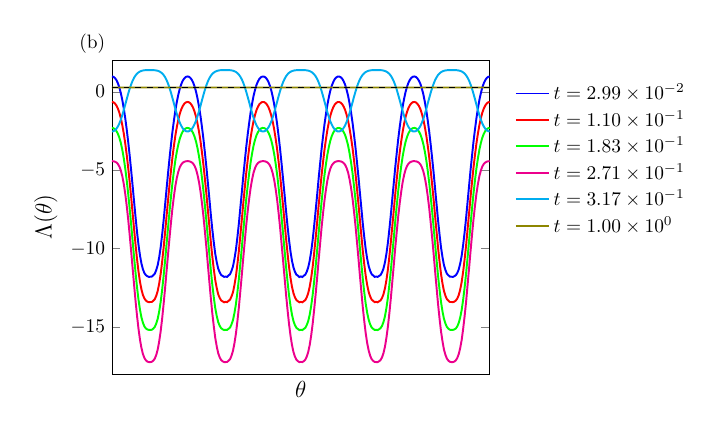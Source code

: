 \begin{tikzpicture}[scale=0.7]

  \begin{axis}[
    xmin = 0,
    xmax = 6.283,
    ymin = -18,
    ymax = 2,
    xtick = \empty,
    ylabel near ticks,
    xlabel = {\large $\theta$},
    ylabel = {\large $\Lambda(\theta)$},
    clip = false,
    legend entries = {$t=2.99 \times 10^{-2}$,
    $t = 1.10 \times 10^{-1}$,
    $t = 1.83 \times 10^{-1}$,
    $t = 2.71 \times 10^{-1}$,
    $t = 3.17 \times 10^{-1}$,
    $t = 1.00 \times 10^{0}$},
    legend cell align=left,
    legend style={draw=none},
    legend style={at={(1.05,0.95)},anchor=north west}
  ]


\addplot[blue,line width=1pt] coordinates{
(0.0e+00,9.733e-01)
(2.454e-02,9.505e-01)
(4.909e-02,8.741e-01)
(7.363e-02,7.434e-01)
(9.818e-02,5.452e-01)
(1.227e-01,2.739e-01)
(1.473e-01,-8.196e-02)
(1.718e-01,-5.259e-01)
(1.964e-01,-1.062e+00)
(2.209e-01,-1.688e+00)
(2.454e-01,-2.401e+00)
(2.7e-01,-3.196e+00)
(2.945e-01,-4.066e+00)
(3.191e-01,-5.005e+00)
(3.436e-01,-5.995e+00)
(3.682e-01,-7.01e+00)
(3.927e-01,-8.011e+00)
(4.172e-01,-8.946e+00)
(4.418e-01,-9.769e+00)
(4.663e-01,-1.044e+01)
(4.909e-01,-1.096e+01)
(5.154e-01,-1.132e+01)
(5.4e-01,-1.156e+01)
(5.645e-01,-1.169e+01)
(5.891e-01,-1.176e+01)
(6.136e-01,-1.18e+01)
(6.381e-01,-1.179e+01)
(6.627e-01,-1.178e+01)
(6.872e-01,-1.17e+01)
(7.118e-01,-1.16e+01)
(7.363e-01,-1.137e+01)
(7.609e-01,-1.105e+01)
(7.854e-01,-1.056e+01)
(8.099e-01,-9.92e+00)
(8.345e-01,-9.119e+00)
(8.59e-01,-8.207e+00)
(8.836e-01,-7.212e+00)
(9.081e-01,-6.198e+00)
(9.327e-01,-5.199e+00)
(9.572e-01,-4.25e+00)
(9.818e-01,-3.364e+00)
(1.006e+00,-2.554e+00)
(1.031e+00,-1.824e+00)
(1.055e+00,-1.18e+00)
(1.08e+00,-6.263e-01)
(1.105e+00,-1.628e-01)
(1.129e+00,2.089e-01)
(1.154e+00,4.98e-01)
(1.178e+00,7.087e-01)
(1.203e+00,8.532e-01)
(1.227e+00,9.392e-01)
(1.252e+00,9.726e-01)
(1.276e+00,9.594e-01)
(1.301e+00,8.93e-01)
(1.325e+00,7.754e-01)
(1.35e+00,5.896e-01)
(1.374e+00,3.355e-01)
(1.399e+00,-4.619e-03)
(1.423e+00,-4.291e-01)
(1.448e+00,-9.479e-01)
(1.473e+00,-1.555e+00)
(1.497e+00,-2.252e+00)
(1.522e+00,-3.031e+00)
(1.546e+00,-3.886e+00)
(1.571e+00,-4.813e+00)
(1.595e+00,-5.793e+00)
(1.62e+00,-6.808e+00)
(1.644e+00,-7.812e+00)
(1.669e+00,-8.769e+00)
(1.694e+00,-9.612e+00)
(1.718e+00,-1.033e+01)
(1.743e+00,-1.087e+01)
(1.767e+00,-1.127e+01)
(1.792e+00,-1.151e+01)
(1.816e+00,-1.168e+01)
(1.841e+00,-1.174e+01)
(1.865e+00,-1.18e+01)
(1.89e+00,-1.178e+01)
(1.914e+00,-1.18e+01)
(1.939e+00,-1.171e+01)
(1.964e+00,-1.163e+01)
(1.988e+00,-1.142e+01)
(2.013e+00,-1.113e+01)
(2.037e+00,-1.066e+01)
(2.062e+00,-1.006e+01)
(2.086e+00,-9.287e+00)
(2.111e+00,-8.399e+00)
(2.135e+00,-7.412e+00)
(2.16e+00,-6.402e+00)
(2.184e+00,-5.394e+00)
(2.209e+00,-4.435e+00)
(2.233e+00,-3.535e+00)
(2.258e+00,-2.709e+00)
(2.283e+00,-1.963e+00)
(2.307e+00,-1.301e+00)
(2.332e+00,-7.302e-01)
(2.356e+00,-2.475e-01)
(2.381e+00,1.407e-01)
(2.405e+00,4.475e-01)
(2.43e+00,6.713e-01)
(2.454e+00,8.301e-01)
(2.479e+00,9.257e-01)
(2.503e+00,9.702e-01)
(2.528e+00,9.659e-01)
(2.553e+00,9.102e-01)
(2.577e+00,8.042e-01)
(2.602e+00,6.316e-01)
(2.626e+00,3.934e-01)
(2.651e+00,6.954e-02)
(2.675e+00,-3.363e-01)
(2.7e+00,-8.374e-01)
(2.724e+00,-1.426e+00)
(2.749e+00,-2.106e+00)
(2.773e+00,-2.868e+00)
(2.798e+00,-3.709e+00)
(2.822e+00,-4.623e+00)
(2.847e+00,-5.593e+00)
(2.872e+00,-6.606e+00)
(2.896e+00,-7.613e+00)
(2.921e+00,-8.587e+00)
(2.945e+00,-9.451e+00)
(2.97e+00,-1.02e+01)
(2.994e+00,-1.077e+01)
(3.019e+00,-1.12e+01)
(3.043e+00,-1.147e+01)
(3.068e+00,-1.166e+01)
(3.092e+00,-1.172e+01)
(3.117e+00,-1.181e+01)
(3.142e+00,-1.177e+01)
(3.166e+00,-1.181e+01)
(3.191e+00,-1.172e+01)
(3.215e+00,-1.166e+01)
(3.24e+00,-1.147e+01)
(3.264e+00,-1.12e+01)
(3.289e+00,-1.077e+01)
(3.313e+00,-1.02e+01)
(3.338e+00,-9.451e+00)
(3.362e+00,-8.587e+00)
(3.387e+00,-7.613e+00)
(3.412e+00,-6.606e+00)
(3.436e+00,-5.593e+00)
(3.461e+00,-4.623e+00)
(3.485e+00,-3.709e+00)
(3.51e+00,-2.868e+00)
(3.534e+00,-2.106e+00)
(3.559e+00,-1.426e+00)
(3.583e+00,-8.374e-01)
(3.608e+00,-3.363e-01)
(3.632e+00,6.954e-02)
(3.657e+00,3.934e-01)
(3.682e+00,6.316e-01)
(3.706e+00,8.042e-01)
(3.731e+00,9.102e-01)
(3.755e+00,9.659e-01)
(3.78e+00,9.702e-01)
(3.804e+00,9.257e-01)
(3.829e+00,8.301e-01)
(3.853e+00,6.713e-01)
(3.878e+00,4.475e-01)
(3.902e+00,1.407e-01)
(3.927e+00,-2.475e-01)
(3.951e+00,-7.302e-01)
(3.976e+00,-1.301e+00)
(4.001e+00,-1.963e+00)
(4.025e+00,-2.709e+00)
(4.05e+00,-3.535e+00)
(4.074e+00,-4.435e+00)
(4.099e+00,-5.394e+00)
(4.123e+00,-6.402e+00)
(4.148e+00,-7.412e+00)
(4.172e+00,-8.399e+00)
(4.197e+00,-9.287e+00)
(4.221e+00,-1.006e+01)
(4.246e+00,-1.066e+01)
(4.271e+00,-1.113e+01)
(4.295e+00,-1.142e+01)
(4.32e+00,-1.163e+01)
(4.344e+00,-1.171e+01)
(4.369e+00,-1.18e+01)
(4.393e+00,-1.178e+01)
(4.418e+00,-1.18e+01)
(4.442e+00,-1.174e+01)
(4.467e+00,-1.168e+01)
(4.492e+00,-1.151e+01)
(4.516e+00,-1.127e+01)
(4.541e+00,-1.087e+01)
(4.565e+00,-1.033e+01)
(4.59e+00,-9.612e+00)
(4.614e+00,-8.769e+00)
(4.639e+00,-7.812e+00)
(4.663e+00,-6.808e+00)
(4.688e+00,-5.793e+00)
(4.712e+00,-4.813e+00)
(4.737e+00,-3.886e+00)
(4.761e+00,-3.031e+00)
(4.786e+00,-2.252e+00)
(4.811e+00,-1.555e+00)
(4.835e+00,-9.479e-01)
(4.86e+00,-4.291e-01)
(4.884e+00,-4.619e-03)
(4.909e+00,3.355e-01)
(4.933e+00,5.896e-01)
(4.958e+00,7.754e-01)
(4.982e+00,8.93e-01)
(5.007e+00,9.594e-01)
(5.032e+00,9.726e-01)
(5.056e+00,9.392e-01)
(5.08e+00,8.532e-01)
(5.105e+00,7.087e-01)
(5.13e+00,4.98e-01)
(5.154e+00,2.089e-01)
(5.179e+00,-1.628e-01)
(5.203e+00,-6.263e-01)
(5.228e+00,-1.18e+00)
(5.252e+00,-1.824e+00)
(5.277e+00,-2.554e+00)
(5.301e+00,-3.364e+00)
(5.326e+00,-4.25e+00)
(5.351e+00,-5.199e+00)
(5.375e+00,-6.198e+00)
(5.4e+00,-7.212e+00)
(5.424e+00,-8.207e+00)
(5.449e+00,-9.119e+00)
(5.473e+00,-9.92e+00)
(5.498e+00,-1.056e+01)
(5.522e+00,-1.105e+01)
(5.547e+00,-1.137e+01)
(5.571e+00,-1.16e+01)
(5.596e+00,-1.17e+01)
(5.62e+00,-1.178e+01)
(5.645e+00,-1.179e+01)
(5.67e+00,-1.18e+01)
(5.694e+00,-1.176e+01)
(5.719e+00,-1.169e+01)
(5.743e+00,-1.156e+01)
(5.768e+00,-1.132e+01)
(5.792e+00,-1.096e+01)
(5.817e+00,-1.044e+01)
(5.841e+00,-9.769e+00)
(5.866e+00,-8.946e+00)
(5.891e+00,-8.011e+00)
(5.915e+00,-7.01e+00)
(5.94e+00,-5.995e+00)
(5.964e+00,-5.005e+00)
(5.989e+00,-4.066e+00)
(6.013e+00,-3.196e+00)
(6.038e+00,-2.401e+00)
(6.062e+00,-1.688e+00)
(6.087e+00,-1.062e+00)
(6.111e+00,-5.259e-01)
(6.136e+00,-8.196e-02)
(6.16e+00,2.739e-01)
(6.185e+00,5.452e-01)
(6.21e+00,7.434e-01)
(6.234e+00,8.741e-01)
(6.259e+00,9.505e-01)
(6.283e+00,9.733e-01)
};

\addplot[red,line width=1pt] coordinates{
(0.0e+00,-6.508e-01)
(2.454e-02,-6.729e-01)
(4.909e-02,-7.466e-01)
(7.363e-02,-8.732e-01)
(9.818e-02,-1.066e+00)
(1.227e-01,-1.332e+00)
(1.473e-01,-1.682e+00)
(1.718e-01,-2.123e+00)
(1.964e-01,-2.661e+00)
(2.209e-01,-3.295e+00)
(2.454e-01,-4.025e+00)
(2.7e-01,-4.845e+00)
(2.945e-01,-5.747e+00)
(3.191e-01,-6.717e+00)
(3.436e-01,-7.733e+00)
(3.682e-01,-8.761e+00)
(3.927e-01,-9.757e+00)
(4.172e-01,-1.067e+01)
(4.418e-01,-1.147e+01)
(4.663e-01,-1.212e+01)
(4.909e-01,-1.261e+01)
(5.154e-01,-1.296e+01)
(5.4e-01,-1.318e+01)
(5.645e-01,-1.331e+01)
(5.891e-01,-1.338e+01)
(6.136e-01,-1.341e+01)
(6.381e-01,-1.34e+01)
(6.627e-01,-1.34e+01)
(6.872e-01,-1.332e+01)
(7.118e-01,-1.322e+01)
(7.363e-01,-1.301e+01)
(7.609e-01,-1.27e+01)
(7.854e-01,-1.223e+01)
(8.099e-01,-1.162e+01)
(8.345e-01,-1.084e+01)
(8.59e-01,-9.95e+00)
(8.836e-01,-8.963e+00)
(9.081e-01,-7.94e+00)
(9.327e-01,-6.917e+00)
(9.572e-01,-5.936e+00)
(9.818e-01,-5.019e+00)
(1.006e+00,-4.182e+00)
(1.031e+00,-3.434e+00)
(1.055e+00,-2.78e+00)
(1.08e+00,-2.224e+00)
(1.105e+00,-1.762e+00)
(1.129e+00,-1.395e+00)
(1.154e+00,-1.112e+00)
(1.178e+00,-9.069e-01)
(1.203e+00,-7.668e-01)
(1.227e+00,-6.838e-01)
(1.252e+00,-6.516e-01)
(1.276e+00,-6.644e-01)
(1.301e+00,-7.282e-01)
(1.325e+00,-8.424e-01)
(1.35e+00,-1.023e+00)
(1.374e+00,-1.271e+00)
(1.399e+00,-1.606e+00)
(1.423e+00,-2.027e+00)
(1.448e+00,-2.546e+00)
(1.473e+00,-3.16e+00)
(1.497e+00,-3.872e+00)
(1.522e+00,-4.674e+00)
(1.546e+00,-5.56e+00)
(1.571e+00,-6.519e+00)
(1.595e+00,-7.527e+00)
(1.62e+00,-8.557e+00)
(1.644e+00,-9.561e+00)
(1.669e+00,-1.05e+01)
(1.694e+00,-1.132e+01)
(1.718e+00,-1.201e+01)
(1.743e+00,-1.252e+01)
(1.767e+00,-1.291e+01)
(1.792e+00,-1.314e+01)
(1.816e+00,-1.33e+01)
(1.841e+00,-1.336e+01)
(1.865e+00,-1.342e+01)
(1.89e+00,-1.339e+01)
(1.914e+00,-1.341e+01)
(1.939e+00,-1.333e+01)
(1.964e+00,-1.325e+01)
(1.988e+00,-1.305e+01)
(2.013e+00,-1.278e+01)
(2.037e+00,-1.233e+01)
(2.062e+00,-1.175e+01)
(2.086e+00,-1.101e+01)
(2.111e+00,-1.014e+01)
(2.135e+00,-9.163e+00)
(2.16e+00,-8.146e+00)
(2.184e+00,-7.119e+00)
(2.209e+00,-6.128e+00)
(2.233e+00,-5.196e+00)
(2.258e+00,-4.342e+00)
(2.283e+00,-3.576e+00)
(2.307e+00,-2.903e+00)
(2.332e+00,-2.328e+00)
(2.356e+00,-1.847e+00)
(2.381e+00,-1.462e+00)
(2.405e+00,-1.162e+00)
(2.43e+00,-9.431e-01)
(2.454e+00,-7.894e-01)
(2.479e+00,-6.967e-01)
(2.503e+00,-6.539e-01)
(2.528e+00,-6.581e-01)
(2.553e+00,-7.116e-01)
(2.577e+00,-8.144e-01)
(2.602e+00,-9.817e-01)
(2.626e+00,-1.215e+00)
(2.651e+00,-1.532e+00)
(2.675e+00,-1.935e+00)
(2.7e+00,-2.435e+00)
(2.724e+00,-3.03e+00)
(2.749e+00,-3.722e+00)
(2.773e+00,-4.506e+00)
(2.798e+00,-5.377e+00)
(2.822e+00,-6.323e+00)
(2.847e+00,-7.322e+00)
(2.872e+00,-8.352e+00)
(2.896e+00,-9.363e+00)
(2.921e+00,-1.032e+01)
(2.945e+00,-1.117e+01)
(2.97e+00,-1.188e+01)
(2.994e+00,-1.243e+01)
(3.019e+00,-1.284e+01)
(3.043e+00,-1.31e+01)
(3.068e+00,-1.328e+01)
(3.092e+00,-1.335e+01)
(3.117e+00,-1.342e+01)
(3.142e+00,-1.339e+01)
(3.166e+00,-1.342e+01)
(3.191e+00,-1.335e+01)
(3.215e+00,-1.328e+01)
(3.24e+00,-1.31e+01)
(3.264e+00,-1.284e+01)
(3.289e+00,-1.243e+01)
(3.313e+00,-1.188e+01)
(3.338e+00,-1.117e+01)
(3.362e+00,-1.032e+01)
(3.387e+00,-9.363e+00)
(3.412e+00,-8.352e+00)
(3.436e+00,-7.322e+00)
(3.461e+00,-6.323e+00)
(3.485e+00,-5.377e+00)
(3.51e+00,-4.506e+00)
(3.534e+00,-3.722e+00)
(3.559e+00,-3.03e+00)
(3.583e+00,-2.435e+00)
(3.608e+00,-1.935e+00)
(3.632e+00,-1.532e+00)
(3.657e+00,-1.215e+00)
(3.682e+00,-9.817e-01)
(3.706e+00,-8.144e-01)
(3.731e+00,-7.116e-01)
(3.755e+00,-6.581e-01)
(3.78e+00,-6.539e-01)
(3.804e+00,-6.967e-01)
(3.829e+00,-7.894e-01)
(3.853e+00,-9.431e-01)
(3.878e+00,-1.162e+00)
(3.902e+00,-1.462e+00)
(3.927e+00,-1.847e+00)
(3.951e+00,-2.328e+00)
(3.976e+00,-2.903e+00)
(4.001e+00,-3.576e+00)
(4.025e+00,-4.342e+00)
(4.05e+00,-5.196e+00)
(4.074e+00,-6.128e+00)
(4.099e+00,-7.119e+00)
(4.123e+00,-8.146e+00)
(4.148e+00,-9.163e+00)
(4.172e+00,-1.014e+01)
(4.197e+00,-1.101e+01)
(4.221e+00,-1.175e+01)
(4.246e+00,-1.233e+01)
(4.271e+00,-1.278e+01)
(4.295e+00,-1.305e+01)
(4.32e+00,-1.325e+01)
(4.344e+00,-1.333e+01)
(4.369e+00,-1.341e+01)
(4.393e+00,-1.339e+01)
(4.418e+00,-1.342e+01)
(4.442e+00,-1.336e+01)
(4.467e+00,-1.33e+01)
(4.492e+00,-1.314e+01)
(4.516e+00,-1.291e+01)
(4.541e+00,-1.252e+01)
(4.565e+00,-1.201e+01)
(4.59e+00,-1.132e+01)
(4.614e+00,-1.05e+01)
(4.639e+00,-9.561e+00)
(4.663e+00,-8.557e+00)
(4.688e+00,-7.527e+00)
(4.712e+00,-6.519e+00)
(4.737e+00,-5.56e+00)
(4.761e+00,-4.674e+00)
(4.786e+00,-3.872e+00)
(4.811e+00,-3.16e+00)
(4.835e+00,-2.546e+00)
(4.86e+00,-2.027e+00)
(4.884e+00,-1.606e+00)
(4.909e+00,-1.271e+00)
(4.933e+00,-1.023e+00)
(4.958e+00,-8.424e-01)
(4.982e+00,-7.282e-01)
(5.007e+00,-6.644e-01)
(5.032e+00,-6.516e-01)
(5.056e+00,-6.838e-01)
(5.08e+00,-7.668e-01)
(5.105e+00,-9.069e-01)
(5.13e+00,-1.112e+00)
(5.154e+00,-1.395e+00)
(5.179e+00,-1.762e+00)
(5.203e+00,-2.224e+00)
(5.228e+00,-2.78e+00)
(5.252e+00,-3.434e+00)
(5.277e+00,-4.182e+00)
(5.301e+00,-5.019e+00)
(5.326e+00,-5.936e+00)
(5.351e+00,-6.917e+00)
(5.375e+00,-7.94e+00)
(5.4e+00,-8.963e+00)
(5.424e+00,-9.95e+00)
(5.449e+00,-1.084e+01)
(5.473e+00,-1.162e+01)
(5.498e+00,-1.223e+01)
(5.522e+00,-1.27e+01)
(5.547e+00,-1.301e+01)
(5.571e+00,-1.322e+01)
(5.596e+00,-1.332e+01)
(5.62e+00,-1.34e+01)
(5.645e+00,-1.34e+01)
(5.67e+00,-1.341e+01)
(5.694e+00,-1.338e+01)
(5.719e+00,-1.331e+01)
(5.743e+00,-1.318e+01)
(5.768e+00,-1.296e+01)
(5.792e+00,-1.261e+01)
(5.817e+00,-1.212e+01)
(5.841e+00,-1.147e+01)
(5.866e+00,-1.067e+01)
(5.891e+00,-9.757e+00)
(5.915e+00,-8.761e+00)
(5.94e+00,-7.733e+00)
(5.964e+00,-6.717e+00)
(5.989e+00,-5.747e+00)
(6.013e+00,-4.845e+00)
(6.038e+00,-4.025e+00)
(6.062e+00,-3.295e+00)
(6.087e+00,-2.661e+00)
(6.111e+00,-2.123e+00)
(6.136e+00,-1.682e+00)
(6.16e+00,-1.332e+00)
(6.185e+00,-1.066e+00)
(6.21e+00,-8.732e-01)
(6.234e+00,-7.466e-01)
(6.259e+00,-6.729e-01)
(6.283e+00,-6.508e-01)
};

\addplot[green,line width=1pt] coordinates{
(0.0e+00,-2.306e+00)
(2.454e-02,-2.325e+00)
(4.909e-02,-2.39e+00)
(7.363e-02,-2.502e+00)
(9.818e-02,-2.677e+00)
(1.227e-01,-2.925e+00)
(1.473e-01,-3.261e+00)
(1.718e-01,-3.696e+00)
(1.964e-01,-4.238e+00)
(2.209e-01,-4.889e+00)
(2.454e-01,-5.647e+00)
(2.7e-01,-6.504e+00)
(2.945e-01,-7.448e+00)
(3.191e-01,-8.458e+00)
(3.436e-01,-9.505e+00)
(3.682e-01,-1.055e+01)
(3.927e-01,-1.155e+01)
(4.172e-01,-1.247e+01)
(4.418e-01,-1.326e+01)
(4.663e-01,-1.39e+01)
(4.909e-01,-1.439e+01)
(5.154e-01,-1.473e+01)
(5.4e-01,-1.496e+01)
(5.645e-01,-1.509e+01)
(5.891e-01,-1.515e+01)
(6.136e-01,-1.518e+01)
(6.381e-01,-1.518e+01)
(6.627e-01,-1.517e+01)
(6.872e-01,-1.51e+01)
(7.118e-01,-1.499e+01)
(7.363e-01,-1.478e+01)
(7.609e-01,-1.447e+01)
(7.854e-01,-1.401e+01)
(8.099e-01,-1.34e+01)
(8.345e-01,-1.263e+01)
(8.59e-01,-1.175e+01)
(8.836e-01,-1.076e+01)
(9.081e-01,-9.716e+00)
(9.327e-01,-8.665e+00)
(9.572e-01,-7.646e+00)
(9.818e-01,-6.686e+00)
(1.006e+00,-5.811e+00)
(1.031e+00,-5.032e+00)
(1.055e+00,-4.359e+00)
(1.08e+00,-3.796e+00)
(1.105e+00,-3.339e+00)
(1.129e+00,-2.985e+00)
(1.154e+00,-2.72e+00)
(1.178e+00,-2.532e+00)
(1.203e+00,-2.408e+00)
(1.227e+00,-2.335e+00)
(1.252e+00,-2.307e+00)
(1.276e+00,-2.318e+00)
(1.301e+00,-2.373e+00)
(1.325e+00,-2.475e+00)
(1.35e+00,-2.637e+00)
(1.374e+00,-2.868e+00)
(1.399e+00,-3.187e+00)
(1.423e+00,-3.6e+00)
(1.448e+00,-4.121e+00)
(1.473e+00,-4.75e+00)
(1.497e+00,-5.487e+00)
(1.522e+00,-6.325e+00)
(1.546e+00,-7.253e+00)
(1.571e+00,-8.252e+00)
(1.595e+00,-9.294e+00)
(1.62e+00,-1.034e+01)
(1.644e+00,-1.136e+01)
(1.669e+00,-1.23e+01)
(1.694e+00,-1.311e+01)
(1.718e+00,-1.379e+01)
(1.743e+00,-1.43e+01)
(1.767e+00,-1.468e+01)
(1.792e+00,-1.492e+01)
(1.816e+00,-1.507e+01)
(1.841e+00,-1.514e+01)
(1.865e+00,-1.519e+01)
(1.89e+00,-1.517e+01)
(1.914e+00,-1.518e+01)
(1.939e+00,-1.511e+01)
(1.964e+00,-1.503e+01)
(1.988e+00,-1.483e+01)
(2.013e+00,-1.455e+01)
(2.037e+00,-1.411e+01)
(2.062e+00,-1.353e+01)
(2.086e+00,-1.28e+01)
(2.111e+00,-1.193e+01)
(2.135e+00,-1.096e+01)
(2.16e+00,-9.927e+00)
(2.184e+00,-8.874e+00)
(2.209e+00,-7.846e+00)
(2.233e+00,-6.872e+00)
(2.258e+00,-5.978e+00)
(2.283e+00,-5.18e+00)
(2.307e+00,-4.485e+00)
(2.332e+00,-3.9e+00)
(2.356e+00,-3.422e+00)
(2.381e+00,-3.049e+00)
(2.405e+00,-2.765e+00)
(2.43e+00,-2.565e+00)
(2.454e+00,-2.428e+00)
(2.479e+00,-2.346e+00)
(2.503e+00,-2.309e+00)
(2.528e+00,-2.312e+00)
(2.553e+00,-2.359e+00)
(2.577e+00,-2.45e+00)
(2.602e+00,-2.6e+00)
(2.626e+00,-2.815e+00)
(2.651e+00,-3.116e+00)
(2.675e+00,-3.509e+00)
(2.7e+00,-4.009e+00)
(2.724e+00,-4.615e+00)
(2.749e+00,-5.332e+00)
(2.773e+00,-6.15e+00)
(2.798e+00,-7.061e+00)
(2.822e+00,-8.048e+00)
(2.847e+00,-9.083e+00)
(2.872e+00,-1.014e+01)
(2.896e+00,-1.116e+01)
(2.921e+00,-1.212e+01)
(2.945e+00,-1.296e+01)
(2.97e+00,-1.366e+01)
(2.994e+00,-1.421e+01)
(3.019e+00,-1.462e+01)
(3.043e+00,-1.487e+01)
(3.068e+00,-1.505e+01)
(3.092e+00,-1.512e+01)
(3.117e+00,-1.519e+01)
(3.142e+00,-1.517e+01)
(3.166e+00,-1.519e+01)
(3.191e+00,-1.512e+01)
(3.215e+00,-1.505e+01)
(3.24e+00,-1.487e+01)
(3.264e+00,-1.462e+01)
(3.289e+00,-1.421e+01)
(3.313e+00,-1.366e+01)
(3.338e+00,-1.296e+01)
(3.362e+00,-1.212e+01)
(3.387e+00,-1.116e+01)
(3.412e+00,-1.014e+01)
(3.436e+00,-9.083e+00)
(3.461e+00,-8.048e+00)
(3.485e+00,-7.061e+00)
(3.51e+00,-6.15e+00)
(3.534e+00,-5.332e+00)
(3.559e+00,-4.615e+00)
(3.583e+00,-4.009e+00)
(3.608e+00,-3.509e+00)
(3.632e+00,-3.116e+00)
(3.657e+00,-2.815e+00)
(3.682e+00,-2.6e+00)
(3.706e+00,-2.45e+00)
(3.731e+00,-2.359e+00)
(3.755e+00,-2.312e+00)
(3.78e+00,-2.309e+00)
(3.804e+00,-2.346e+00)
(3.829e+00,-2.428e+00)
(3.853e+00,-2.565e+00)
(3.878e+00,-2.765e+00)
(3.902e+00,-3.049e+00)
(3.927e+00,-3.422e+00)
(3.951e+00,-3.9e+00)
(3.976e+00,-4.485e+00)
(4.001e+00,-5.18e+00)
(4.025e+00,-5.978e+00)
(4.05e+00,-6.872e+00)
(4.074e+00,-7.846e+00)
(4.099e+00,-8.874e+00)
(4.123e+00,-9.927e+00)
(4.148e+00,-1.096e+01)
(4.172e+00,-1.193e+01)
(4.197e+00,-1.28e+01)
(4.221e+00,-1.353e+01)
(4.246e+00,-1.411e+01)
(4.271e+00,-1.455e+01)
(4.295e+00,-1.483e+01)
(4.32e+00,-1.503e+01)
(4.344e+00,-1.511e+01)
(4.369e+00,-1.518e+01)
(4.393e+00,-1.517e+01)
(4.418e+00,-1.519e+01)
(4.442e+00,-1.514e+01)
(4.467e+00,-1.507e+01)
(4.492e+00,-1.492e+01)
(4.516e+00,-1.468e+01)
(4.541e+00,-1.43e+01)
(4.565e+00,-1.379e+01)
(4.59e+00,-1.311e+01)
(4.614e+00,-1.23e+01)
(4.639e+00,-1.136e+01)
(4.663e+00,-1.034e+01)
(4.688e+00,-9.294e+00)
(4.712e+00,-8.252e+00)
(4.737e+00,-7.253e+00)
(4.761e+00,-6.325e+00)
(4.786e+00,-5.487e+00)
(4.811e+00,-4.75e+00)
(4.835e+00,-4.121e+00)
(4.86e+00,-3.6e+00)
(4.884e+00,-3.187e+00)
(4.909e+00,-2.868e+00)
(4.933e+00,-2.637e+00)
(4.958e+00,-2.475e+00)
(4.982e+00,-2.373e+00)
(5.007e+00,-2.318e+00)
(5.032e+00,-2.307e+00)
(5.056e+00,-2.335e+00)
(5.08e+00,-2.408e+00)
(5.105e+00,-2.532e+00)
(5.13e+00,-2.72e+00)
(5.154e+00,-2.985e+00)
(5.179e+00,-3.339e+00)
(5.203e+00,-3.796e+00)
(5.228e+00,-4.359e+00)
(5.252e+00,-5.032e+00)
(5.277e+00,-5.811e+00)
(5.301e+00,-6.686e+00)
(5.326e+00,-7.646e+00)
(5.351e+00,-8.665e+00)
(5.375e+00,-9.716e+00)
(5.4e+00,-1.076e+01)
(5.424e+00,-1.175e+01)
(5.449e+00,-1.263e+01)
(5.473e+00,-1.34e+01)
(5.498e+00,-1.401e+01)
(5.522e+00,-1.447e+01)
(5.547e+00,-1.478e+01)
(5.571e+00,-1.499e+01)
(5.596e+00,-1.51e+01)
(5.62e+00,-1.517e+01)
(5.645e+00,-1.518e+01)
(5.67e+00,-1.518e+01)
(5.694e+00,-1.515e+01)
(5.719e+00,-1.509e+01)
(5.743e+00,-1.496e+01)
(5.768e+00,-1.473e+01)
(5.792e+00,-1.439e+01)
(5.817e+00,-1.39e+01)
(5.841e+00,-1.326e+01)
(5.866e+00,-1.247e+01)
(5.891e+00,-1.155e+01)
(5.915e+00,-1.055e+01)
(5.94e+00,-9.505e+00)
(5.964e+00,-8.458e+00)
(5.989e+00,-7.448e+00)
(6.013e+00,-6.504e+00)
(6.038e+00,-5.647e+00)
(6.062e+00,-4.889e+00)
(6.087e+00,-4.238e+00)
(6.111e+00,-3.696e+00)
(6.136e+00,-3.261e+00)
(6.16e+00,-2.925e+00)
(6.185e+00,-2.677e+00)
(6.21e+00,-2.502e+00)
(6.234e+00,-2.39e+00)
(6.259e+00,-2.325e+00)
(6.283e+00,-2.306e+00)
};

\addplot[magenta,line width=1pt] coordinates{
(0.0e+00,-4.425e+00)
(2.454e-02,-4.432e+00)
(4.909e-02,-4.458e+00)
(7.363e-02,-4.509e+00)
(9.818e-02,-4.604e+00)
(1.227e-01,-4.763e+00)
(1.473e-01,-5.014e+00)
(1.718e-01,-5.378e+00)
(1.964e-01,-5.873e+00)
(2.209e-01,-6.504e+00)
(2.454e-01,-7.264e+00)
(2.7e-01,-8.14e+00)
(2.945e-01,-9.113e+00)
(3.191e-01,-1.016e+01)
(3.436e-01,-1.124e+01)
(3.682e-01,-1.231e+01)
(3.927e-01,-1.335e+01)
(4.172e-01,-1.429e+01)
(4.418e-01,-1.512e+01)
(4.663e-01,-1.581e+01)
(4.909e-01,-1.634e+01)
(5.154e-01,-1.672e+01)
(5.4e-01,-1.697e+01)
(5.645e-01,-1.712e+01)
(5.891e-01,-1.72e+01)
(6.136e-01,-1.723e+01)
(6.381e-01,-1.723e+01)
(6.627e-01,-1.721e+01)
(6.872e-01,-1.714e+01)
(7.118e-01,-1.701e+01)
(7.363e-01,-1.678e+01)
(7.609e-01,-1.643e+01)
(7.854e-01,-1.592e+01)
(8.099e-01,-1.527e+01)
(8.345e-01,-1.447e+01)
(8.59e-01,-1.354e+01)
(8.836e-01,-1.252e+01)
(9.081e-01,-1.145e+01)
(9.327e-01,-1.037e+01)
(9.572e-01,-9.317e+00)
(9.818e-01,-8.328e+00)
(1.006e+00,-7.43e+00)
(1.031e+00,-6.646e+00)
(1.055e+00,-5.988e+00)
(1.08e+00,-5.466e+00)
(1.105e+00,-5.076e+00)
(1.129e+00,-4.806e+00)
(1.154e+00,-4.63e+00)
(1.178e+00,-4.524e+00)
(1.203e+00,-4.465e+00)
(1.227e+00,-4.436e+00)
(1.252e+00,-4.426e+00)
(1.276e+00,-4.429e+00)
(1.301e+00,-4.451e+00)
(1.325e+00,-4.496e+00)
(1.35e+00,-4.581e+00)
(1.374e+00,-4.725e+00)
(1.399e+00,-4.955e+00)
(1.423e+00,-5.295e+00)
(1.448e+00,-5.763e+00)
(1.473e+00,-6.367e+00)
(1.497e+00,-7.102e+00)
(1.522e+00,-7.956e+00)
(1.546e+00,-8.912e+00)
(1.571e+00,-9.944e+00)
(1.595e+00,-1.102e+01)
(1.62e+00,-1.21e+01)
(1.644e+00,-1.314e+01)
(1.669e+00,-1.411e+01)
(1.694e+00,-1.496e+01)
(1.718e+00,-1.568e+01)
(1.743e+00,-1.624e+01)
(1.767e+00,-1.666e+01)
(1.792e+00,-1.693e+01)
(1.816e+00,-1.71e+01)
(1.841e+00,-1.718e+01)
(1.865e+00,-1.723e+01)
(1.89e+00,-1.723e+01)
(1.914e+00,-1.722e+01)
(1.939e+00,-1.715e+01)
(1.964e+00,-1.705e+01)
(1.988e+00,-1.683e+01)
(2.013e+00,-1.651e+01)
(2.037e+00,-1.604e+01)
(2.062e+00,-1.541e+01)
(2.086e+00,-1.464e+01)
(2.111e+00,-1.374e+01)
(2.135e+00,-1.273e+01)
(2.16e+00,-1.167e+01)
(2.184e+00,-1.059e+01)
(2.209e+00,-9.524e+00)
(2.233e+00,-8.519e+00)
(2.258e+00,-7.601e+00)
(2.283e+00,-6.793e+00)
(2.307e+00,-6.109e+00)
(2.332e+00,-5.56e+00)
(2.356e+00,-5.144e+00)
(2.381e+00,-4.852e+00)
(2.405e+00,-4.658e+00)
(2.43e+00,-4.542e+00)
(2.454e+00,-4.474e+00)
(2.479e+00,-4.44e+00)
(2.503e+00,-4.426e+00)
(2.528e+00,-4.427e+00)
(2.553e+00,-4.445e+00)
(2.577e+00,-4.484e+00)
(2.602e+00,-4.56e+00)
(2.626e+00,-4.69e+00)
(2.651e+00,-4.902e+00)
(2.675e+00,-5.217e+00)
(2.7e+00,-5.659e+00)
(2.724e+00,-6.235e+00)
(2.749e+00,-6.945e+00)
(2.773e+00,-7.777e+00)
(2.798e+00,-8.714e+00)
(2.822e+00,-9.733e+00)
(2.847e+00,-1.08e+01)
(2.872e+00,-1.189e+01)
(2.896e+00,-1.294e+01)
(2.921e+00,-1.393e+01)
(2.945e+00,-1.48e+01)
(2.97e+00,-1.555e+01)
(2.994e+00,-1.614e+01)
(3.019e+00,-1.659e+01)
(3.043e+00,-1.688e+01)
(3.068e+00,-1.708e+01)
(3.092e+00,-1.717e+01)
(3.117e+00,-1.723e+01)
(3.142e+00,-1.722e+01)
(3.166e+00,-1.723e+01)
(3.191e+00,-1.717e+01)
(3.215e+00,-1.708e+01)
(3.24e+00,-1.688e+01)
(3.264e+00,-1.659e+01)
(3.289e+00,-1.614e+01)
(3.313e+00,-1.555e+01)
(3.338e+00,-1.48e+01)
(3.362e+00,-1.393e+01)
(3.387e+00,-1.294e+01)
(3.412e+00,-1.189e+01)
(3.436e+00,-1.08e+01)
(3.461e+00,-9.733e+00)
(3.485e+00,-8.714e+00)
(3.51e+00,-7.777e+00)
(3.534e+00,-6.945e+00)
(3.559e+00,-6.235e+00)
(3.583e+00,-5.659e+00)
(3.608e+00,-5.217e+00)
(3.632e+00,-4.902e+00)
(3.657e+00,-4.69e+00)
(3.682e+00,-4.56e+00)
(3.706e+00,-4.484e+00)
(3.731e+00,-4.445e+00)
(3.755e+00,-4.427e+00)
(3.78e+00,-4.426e+00)
(3.804e+00,-4.44e+00)
(3.829e+00,-4.474e+00)
(3.853e+00,-4.542e+00)
(3.878e+00,-4.658e+00)
(3.902e+00,-4.852e+00)
(3.927e+00,-5.144e+00)
(3.951e+00,-5.56e+00)
(3.976e+00,-6.109e+00)
(4.001e+00,-6.793e+00)
(4.025e+00,-7.601e+00)
(4.05e+00,-8.519e+00)
(4.074e+00,-9.524e+00)
(4.099e+00,-1.059e+01)
(4.123e+00,-1.167e+01)
(4.148e+00,-1.273e+01)
(4.172e+00,-1.374e+01)
(4.197e+00,-1.464e+01)
(4.221e+00,-1.541e+01)
(4.246e+00,-1.604e+01)
(4.271e+00,-1.651e+01)
(4.295e+00,-1.683e+01)
(4.32e+00,-1.705e+01)
(4.344e+00,-1.715e+01)
(4.369e+00,-1.722e+01)
(4.393e+00,-1.723e+01)
(4.418e+00,-1.723e+01)
(4.442e+00,-1.718e+01)
(4.467e+00,-1.71e+01)
(4.492e+00,-1.693e+01)
(4.516e+00,-1.666e+01)
(4.541e+00,-1.624e+01)
(4.565e+00,-1.568e+01)
(4.59e+00,-1.496e+01)
(4.614e+00,-1.411e+01)
(4.639e+00,-1.314e+01)
(4.663e+00,-1.21e+01)
(4.688e+00,-1.102e+01)
(4.712e+00,-9.944e+00)
(4.737e+00,-8.912e+00)
(4.761e+00,-7.956e+00)
(4.786e+00,-7.102e+00)
(4.811e+00,-6.367e+00)
(4.835e+00,-5.763e+00)
(4.86e+00,-5.295e+00)
(4.884e+00,-4.955e+00)
(4.909e+00,-4.725e+00)
(4.933e+00,-4.581e+00)
(4.958e+00,-4.496e+00)
(4.982e+00,-4.451e+00)
(5.007e+00,-4.429e+00)
(5.032e+00,-4.426e+00)
(5.056e+00,-4.436e+00)
(5.08e+00,-4.465e+00)
(5.105e+00,-4.524e+00)
(5.13e+00,-4.63e+00)
(5.154e+00,-4.806e+00)
(5.179e+00,-5.076e+00)
(5.203e+00,-5.466e+00)
(5.228e+00,-5.988e+00)
(5.252e+00,-6.646e+00)
(5.277e+00,-7.43e+00)
(5.301e+00,-8.328e+00)
(5.326e+00,-9.317e+00)
(5.351e+00,-1.037e+01)
(5.375e+00,-1.145e+01)
(5.4e+00,-1.252e+01)
(5.424e+00,-1.354e+01)
(5.449e+00,-1.447e+01)
(5.473e+00,-1.527e+01)
(5.498e+00,-1.592e+01)
(5.522e+00,-1.643e+01)
(5.547e+00,-1.678e+01)
(5.571e+00,-1.701e+01)
(5.596e+00,-1.714e+01)
(5.62e+00,-1.721e+01)
(5.645e+00,-1.723e+01)
(5.67e+00,-1.723e+01)
(5.694e+00,-1.72e+01)
(5.719e+00,-1.712e+01)
(5.743e+00,-1.697e+01)
(5.768e+00,-1.672e+01)
(5.792e+00,-1.634e+01)
(5.817e+00,-1.581e+01)
(5.841e+00,-1.512e+01)
(5.866e+00,-1.429e+01)
(5.891e+00,-1.335e+01)
(5.915e+00,-1.231e+01)
(5.94e+00,-1.124e+01)
(5.964e+00,-1.016e+01)
(5.989e+00,-9.113e+00)
(6.013e+00,-8.14e+00)
(6.038e+00,-7.264e+00)
(6.062e+00,-6.504e+00)
(6.087e+00,-5.873e+00)
(6.111e+00,-5.378e+00)
(6.136e+00,-5.014e+00)
(6.16e+00,-4.763e+00)
(6.185e+00,-4.604e+00)
(6.21e+00,-4.509e+00)
(6.234e+00,-4.458e+00)
(6.259e+00,-4.432e+00)
(6.283e+00,-4.425e+00)
};

\addplot[cyan,line width=1pt] coordinates{
(0.0e+00,-2.535e+00)
(2.454e-02,-2.517e+00)
(4.909e-02,-2.461e+00)
(7.363e-02,-2.362e+00)
(9.818e-02,-2.218e+00)
(1.227e-01,-2.025e+00)
(1.473e-01,-1.783e+00)
(1.718e-01,-1.495e+00)
(1.964e-01,-1.171e+00)
(2.209e-01,-8.243e-01)
(2.454e-01,-4.714e-01)
(2.7e-01,-1.291e-01)
(2.945e-01,1.871e-01)
(3.191e-01,4.663e-01)
(3.436e-01,7.019e-01)
(3.682e-01,8.927e-01)
(3.927e-01,1.041e+00)
(4.172e-01,1.153e+00)
(4.418e-01,1.233e+00)
(4.663e-01,1.29e+00)
(4.909e-01,1.328e+00)
(5.154e-01,1.352e+00)
(5.4e-01,1.367e+00)
(5.645e-01,1.376e+00)
(5.891e-01,1.379e+00)
(6.136e-01,1.382e+00)
(6.381e-01,1.381e+00)
(6.627e-01,1.38e+00)
(6.872e-01,1.376e+00)
(7.118e-01,1.369e+00)
(7.363e-01,1.356e+00)
(7.609e-01,1.334e+00)
(7.854e-01,1.299e+00)
(8.099e-01,1.246e+00)
(8.345e-01,1.171e+00)
(8.59e-01,1.066e+00)
(8.836e-01,9.256e-01)
(9.081e-01,7.436e-01)
(9.327e-01,5.17e-01)
(9.572e-01,2.463e-01)
(9.818e-01,-6.336e-02)
(1.006e+00,-4.015e-01)
(1.031e+00,-7.537e-01)
(1.055e+00,-1.103e+00)
(1.08e+00,-1.433e+00)
(1.105e+00,-1.729e+00)
(1.129e+00,-1.981e+00)
(1.154e+00,-2.184e+00)
(1.178e+00,-2.337e+00)
(1.203e+00,-2.444e+00)
(1.227e+00,-2.509e+00)
(1.252e+00,-2.535e+00)
(1.276e+00,-2.523e+00)
(1.301e+00,-2.475e+00)
(1.325e+00,-2.385e+00)
(1.35e+00,-2.251e+00)
(1.374e+00,-2.068e+00)
(1.399e+00,-1.835e+00)
(1.423e+00,-1.556e+00)
(1.448e+00,-1.238e+00)
(1.473e+00,-8.946e-01)
(1.497e+00,-5.417e-01)
(1.522e+00,-1.959e-01)
(1.546e+00,1.265e-01)
(1.571e+00,4.139e-01)
(1.595e+00,6.583e-01)
(1.62e+00,8.581e-01)
(1.644e+00,1.015e+00)
(1.669e+00,1.133e+00)
(1.694e+00,1.219e+00)
(1.718e+00,1.28e+00)
(1.743e+00,1.321e+00)
(1.767e+00,1.348e+00)
(1.792e+00,1.365e+00)
(1.816e+00,1.375e+00)
(1.841e+00,1.379e+00)
(1.865e+00,1.382e+00)
(1.89e+00,1.381e+00)
(1.914e+00,1.381e+00)
(1.939e+00,1.377e+00)
(1.964e+00,1.371e+00)
(1.988e+00,1.359e+00)
(2.013e+00,1.339e+00)
(2.037e+00,1.307e+00)
(2.062e+00,1.259e+00)
(2.086e+00,1.188e+00)
(2.111e+00,1.09e+00)
(2.135e+00,9.569e-01)
(2.16e+00,7.836e-01)
(2.184e+00,5.659e-01)
(2.209e+00,3.038e-01)
(2.233e+00,1.199e-03)
(2.258e+00,-3.322e-01)
(2.283e+00,-6.829e-01)
(2.307e+00,-1.034e+00)
(2.332e+00,-1.369e+00)
(2.356e+00,-1.673e+00)
(2.381e+00,-1.934e+00)
(2.405e+00,-2.147e+00)
(2.43e+00,-2.31e+00)
(2.454e+00,-2.426e+00)
(2.479e+00,-2.499e+00)
(2.503e+00,-2.532e+00)
(2.528e+00,-2.529e+00)
(2.553e+00,-2.488e+00)
(2.577e+00,-2.407e+00)
(2.602e+00,-2.282e+00)
(2.626e+00,-2.108e+00)
(2.651e+00,-1.886e+00)
(2.675e+00,-1.615e+00)
(2.7e+00,-1.304e+00)
(2.724e+00,-9.646e-01)
(2.749e+00,-6.122e-01)
(2.773e+00,-2.636e-01)
(2.798e+00,6.453e-02)
(2.822e+00,3.597e-01)
(2.847e+00,6.13e-01)
(2.872e+00,8.218e-01)
(2.896e+00,9.865e-01)
(2.921e+00,1.112e+00)
(2.945e+00,1.204e+00)
(2.97e+00,1.27e+00)
(2.994e+00,1.314e+00)
(3.019e+00,1.344e+00)
(3.043e+00,1.362e+00)
(3.068e+00,1.373e+00)
(3.092e+00,1.378e+00)
(3.117e+00,1.382e+00)
(3.142e+00,1.381e+00)
(3.166e+00,1.382e+00)
(3.191e+00,1.378e+00)
(3.215e+00,1.373e+00)
(3.24e+00,1.362e+00)
(3.264e+00,1.344e+00)
(3.289e+00,1.314e+00)
(3.313e+00,1.27e+00)
(3.338e+00,1.204e+00)
(3.362e+00,1.112e+00)
(3.387e+00,9.865e-01)
(3.412e+00,8.218e-01)
(3.436e+00,6.13e-01)
(3.461e+00,3.597e-01)
(3.485e+00,6.453e-02)
(3.51e+00,-2.636e-01)
(3.534e+00,-6.122e-01)
(3.559e+00,-9.646e-01)
(3.583e+00,-1.304e+00)
(3.608e+00,-1.615e+00)
(3.632e+00,-1.886e+00)
(3.657e+00,-2.108e+00)
(3.682e+00,-2.282e+00)
(3.706e+00,-2.407e+00)
(3.731e+00,-2.488e+00)
(3.755e+00,-2.529e+00)
(3.78e+00,-2.532e+00)
(3.804e+00,-2.499e+00)
(3.829e+00,-2.426e+00)
(3.853e+00,-2.31e+00)
(3.878e+00,-2.147e+00)
(3.902e+00,-1.934e+00)
(3.927e+00,-1.673e+00)
(3.951e+00,-1.369e+00)
(3.976e+00,-1.034e+00)
(4.001e+00,-6.829e-01)
(4.025e+00,-3.322e-01)
(4.05e+00,1.199e-03)
(4.074e+00,3.038e-01)
(4.099e+00,5.659e-01)
(4.123e+00,7.836e-01)
(4.148e+00,9.569e-01)
(4.172e+00,1.09e+00)
(4.197e+00,1.188e+00)
(4.221e+00,1.259e+00)
(4.246e+00,1.307e+00)
(4.271e+00,1.339e+00)
(4.295e+00,1.359e+00)
(4.32e+00,1.371e+00)
(4.344e+00,1.377e+00)
(4.369e+00,1.381e+00)
(4.393e+00,1.381e+00)
(4.418e+00,1.382e+00)
(4.442e+00,1.379e+00)
(4.467e+00,1.375e+00)
(4.492e+00,1.365e+00)
(4.516e+00,1.348e+00)
(4.541e+00,1.321e+00)
(4.565e+00,1.28e+00)
(4.59e+00,1.219e+00)
(4.614e+00,1.133e+00)
(4.639e+00,1.015e+00)
(4.663e+00,8.581e-01)
(4.688e+00,6.583e-01)
(4.712e+00,4.139e-01)
(4.737e+00,1.265e-01)
(4.761e+00,-1.959e-01)
(4.786e+00,-5.417e-01)
(4.811e+00,-8.946e-01)
(4.835e+00,-1.238e+00)
(4.86e+00,-1.556e+00)
(4.884e+00,-1.835e+00)
(4.909e+00,-2.068e+00)
(4.933e+00,-2.251e+00)
(4.958e+00,-2.385e+00)
(4.982e+00,-2.475e+00)
(5.007e+00,-2.523e+00)
(5.032e+00,-2.535e+00)
(5.056e+00,-2.509e+00)
(5.08e+00,-2.444e+00)
(5.105e+00,-2.337e+00)
(5.13e+00,-2.184e+00)
(5.154e+00,-1.981e+00)
(5.179e+00,-1.729e+00)
(5.203e+00,-1.433e+00)
(5.228e+00,-1.103e+00)
(5.252e+00,-7.537e-01)
(5.277e+00,-4.015e-01)
(5.301e+00,-6.336e-02)
(5.326e+00,2.463e-01)
(5.351e+00,5.17e-01)
(5.375e+00,7.436e-01)
(5.4e+00,9.256e-01)
(5.424e+00,1.066e+00)
(5.449e+00,1.171e+00)
(5.473e+00,1.246e+00)
(5.498e+00,1.299e+00)
(5.522e+00,1.334e+00)
(5.547e+00,1.356e+00)
(5.571e+00,1.369e+00)
(5.596e+00,1.376e+00)
(5.62e+00,1.38e+00)
(5.645e+00,1.381e+00)
(5.67e+00,1.382e+00)
(5.694e+00,1.379e+00)
(5.719e+00,1.376e+00)
(5.743e+00,1.367e+00)
(5.768e+00,1.352e+00)
(5.792e+00,1.328e+00)
(5.817e+00,1.29e+00)
(5.841e+00,1.233e+00)
(5.866e+00,1.153e+00)
(5.891e+00,1.041e+00)
(5.915e+00,8.927e-01)
(5.94e+00,7.019e-01)
(5.964e+00,4.663e-01)
(5.989e+00,1.871e-01)
(6.013e+00,-1.291e-01)
(6.038e+00,-4.714e-01)
(6.062e+00,-8.243e-01)
(6.087e+00,-1.171e+00)
(6.111e+00,-1.495e+00)
(6.136e+00,-1.783e+00)
(6.16e+00,-2.025e+00)
(6.185e+00,-2.218e+00)
(6.21e+00,-2.362e+00)
(6.234e+00,-2.461e+00)
(6.259e+00,-2.517e+00)
(6.283e+00,-2.535e+00)
};

\addplot[olive,line width=1pt] coordinates{
(0.0e+00,2.695e-01)
(2.454e-02,2.696e-01)
(4.909e-02,2.695e-01)
(7.363e-02,2.696e-01)
(9.818e-02,2.695e-01)
(1.227e-01,2.696e-01)
(1.473e-01,2.695e-01)
(1.718e-01,2.696e-01)
(1.964e-01,2.695e-01)
(2.209e-01,2.696e-01)
(2.454e-01,2.695e-01)
(2.7e-01,2.696e-01)
(2.945e-01,2.695e-01)
(3.191e-01,2.696e-01)
(3.436e-01,2.695e-01)
(3.682e-01,2.696e-01)
(3.927e-01,2.695e-01)
(4.172e-01,2.696e-01)
(4.418e-01,2.695e-01)
(4.663e-01,2.697e-01)
(4.909e-01,2.694e-01)
(5.154e-01,2.697e-01)
(5.4e-01,2.693e-01)
(5.645e-01,2.699e-01)
(5.891e-01,2.691e-01)
(6.136e-01,2.701e-01)
(6.381e-01,2.691e-01)
(6.627e-01,2.699e-01)
(6.872e-01,2.694e-01)
(7.118e-01,2.696e-01)
(7.363e-01,2.695e-01)
(7.609e-01,2.696e-01)
(7.854e-01,2.696e-01)
(8.099e-01,2.696e-01)
(8.345e-01,2.696e-01)
(8.59e-01,2.696e-01)
(8.836e-01,2.696e-01)
(9.081e-01,2.695e-01)
(9.327e-01,2.696e-01)
(9.572e-01,2.695e-01)
(9.818e-01,2.696e-01)
(1.006e+00,2.695e-01)
(1.031e+00,2.696e-01)
(1.055e+00,2.695e-01)
(1.08e+00,2.696e-01)
(1.105e+00,2.695e-01)
(1.129e+00,2.696e-01)
(1.154e+00,2.695e-01)
(1.178e+00,2.696e-01)
(1.203e+00,2.695e-01)
(1.227e+00,2.696e-01)
(1.252e+00,2.695e-01)
(1.276e+00,2.696e-01)
(1.301e+00,2.695e-01)
(1.325e+00,2.696e-01)
(1.35e+00,2.695e-01)
(1.374e+00,2.696e-01)
(1.399e+00,2.695e-01)
(1.423e+00,2.696e-01)
(1.448e+00,2.695e-01)
(1.473e+00,2.696e-01)
(1.497e+00,2.695e-01)
(1.522e+00,2.696e-01)
(1.546e+00,2.695e-01)
(1.571e+00,2.696e-01)
(1.595e+00,2.695e-01)
(1.62e+00,2.696e-01)
(1.644e+00,2.695e-01)
(1.669e+00,2.697e-01)
(1.694e+00,2.695e-01)
(1.718e+00,2.697e-01)
(1.743e+00,2.694e-01)
(1.767e+00,2.699e-01)
(1.792e+00,2.692e-01)
(1.816e+00,2.702e-01)
(1.841e+00,2.686e-01)
(1.865e+00,2.709e-01)
(1.89e+00,2.682e-01)
(1.914e+00,2.706e-01)
(1.939e+00,2.689e-01)
(1.964e+00,2.7e-01)
(1.988e+00,2.693e-01)
(2.013e+00,2.697e-01)
(2.037e+00,2.695e-01)
(2.062e+00,2.696e-01)
(2.086e+00,2.695e-01)
(2.111e+00,2.696e-01)
(2.135e+00,2.695e-01)
(2.16e+00,2.696e-01)
(2.184e+00,2.696e-01)
(2.209e+00,2.696e-01)
(2.233e+00,2.696e-01)
(2.258e+00,2.696e-01)
(2.283e+00,2.696e-01)
(2.307e+00,2.696e-01)
(2.332e+00,2.696e-01)
(2.356e+00,2.696e-01)
(2.381e+00,2.696e-01)
(2.405e+00,2.695e-01)
(2.43e+00,2.696e-01)
(2.454e+00,2.695e-01)
(2.479e+00,2.696e-01)
(2.503e+00,2.695e-01)
(2.528e+00,2.696e-01)
(2.553e+00,2.696e-01)
(2.577e+00,2.696e-01)
(2.602e+00,2.696e-01)
(2.626e+00,2.696e-01)
(2.651e+00,2.696e-01)
(2.675e+00,2.696e-01)
(2.7e+00,2.696e-01)
(2.724e+00,2.696e-01)
(2.749e+00,2.696e-01)
(2.773e+00,2.696e-01)
(2.798e+00,2.695e-01)
(2.822e+00,2.696e-01)
(2.847e+00,2.695e-01)
(2.872e+00,2.696e-01)
(2.896e+00,2.695e-01)
(2.921e+00,2.696e-01)
(2.945e+00,2.695e-01)
(2.97e+00,2.697e-01)
(2.994e+00,2.694e-01)
(3.019e+00,2.698e-01)
(3.043e+00,2.692e-01)
(3.068e+00,2.702e-01)
(3.092e+00,2.686e-01)
(3.117e+00,2.711e-01)
(3.142e+00,2.678e-01)
(3.166e+00,2.711e-01)
(3.191e+00,2.686e-01)
(3.215e+00,2.702e-01)
(3.24e+00,2.692e-01)
(3.264e+00,2.698e-01)
(3.289e+00,2.694e-01)
(3.313e+00,2.697e-01)
(3.338e+00,2.695e-01)
(3.362e+00,2.696e-01)
(3.387e+00,2.695e-01)
(3.412e+00,2.696e-01)
(3.436e+00,2.695e-01)
(3.461e+00,2.696e-01)
(3.485e+00,2.695e-01)
(3.51e+00,2.696e-01)
(3.534e+00,2.696e-01)
(3.559e+00,2.696e-01)
(3.583e+00,2.696e-01)
(3.608e+00,2.696e-01)
(3.632e+00,2.696e-01)
(3.657e+00,2.696e-01)
(3.682e+00,2.696e-01)
(3.706e+00,2.696e-01)
(3.731e+00,2.696e-01)
(3.755e+00,2.696e-01)
(3.78e+00,2.695e-01)
(3.804e+00,2.696e-01)
(3.829e+00,2.695e-01)
(3.853e+00,2.696e-01)
(3.878e+00,2.695e-01)
(3.902e+00,2.696e-01)
(3.927e+00,2.696e-01)
(3.951e+00,2.696e-01)
(3.976e+00,2.696e-01)
(4.001e+00,2.696e-01)
(4.025e+00,2.696e-01)
(4.05e+00,2.696e-01)
(4.074e+00,2.696e-01)
(4.099e+00,2.696e-01)
(4.123e+00,2.696e-01)
(4.148e+00,2.695e-01)
(4.172e+00,2.696e-01)
(4.197e+00,2.695e-01)
(4.221e+00,2.696e-01)
(4.246e+00,2.695e-01)
(4.271e+00,2.697e-01)
(4.295e+00,2.693e-01)
(4.32e+00,2.7e-01)
(4.344e+00,2.689e-01)
(4.369e+00,2.706e-01)
(4.393e+00,2.682e-01)
(4.418e+00,2.709e-01)
(4.442e+00,2.686e-01)
(4.467e+00,2.702e-01)
(4.492e+00,2.692e-01)
(4.516e+00,2.699e-01)
(4.541e+00,2.694e-01)
(4.565e+00,2.697e-01)
(4.59e+00,2.695e-01)
(4.614e+00,2.697e-01)
(4.639e+00,2.695e-01)
(4.663e+00,2.696e-01)
(4.688e+00,2.695e-01)
(4.712e+00,2.696e-01)
(4.737e+00,2.695e-01)
(4.761e+00,2.696e-01)
(4.786e+00,2.695e-01)
(4.811e+00,2.696e-01)
(4.835e+00,2.695e-01)
(4.86e+00,2.696e-01)
(4.884e+00,2.695e-01)
(4.909e+00,2.696e-01)
(4.933e+00,2.695e-01)
(4.958e+00,2.696e-01)
(4.982e+00,2.695e-01)
(5.007e+00,2.696e-01)
(5.032e+00,2.695e-01)
(5.056e+00,2.696e-01)
(5.08e+00,2.695e-01)
(5.105e+00,2.696e-01)
(5.13e+00,2.695e-01)
(5.154e+00,2.696e-01)
(5.179e+00,2.695e-01)
(5.203e+00,2.696e-01)
(5.228e+00,2.695e-01)
(5.252e+00,2.696e-01)
(5.277e+00,2.695e-01)
(5.301e+00,2.696e-01)
(5.326e+00,2.695e-01)
(5.351e+00,2.696e-01)
(5.375e+00,2.695e-01)
(5.4e+00,2.696e-01)
(5.424e+00,2.696e-01)
(5.449e+00,2.696e-01)
(5.473e+00,2.696e-01)
(5.498e+00,2.696e-01)
(5.522e+00,2.696e-01)
(5.547e+00,2.695e-01)
(5.571e+00,2.696e-01)
(5.596e+00,2.694e-01)
(5.62e+00,2.699e-01)
(5.645e+00,2.691e-01)
(5.67e+00,2.701e-01)
(5.694e+00,2.691e-01)
(5.719e+00,2.699e-01)
(5.743e+00,2.693e-01)
(5.768e+00,2.697e-01)
(5.792e+00,2.694e-01)
(5.817e+00,2.697e-01)
(5.841e+00,2.695e-01)
(5.866e+00,2.696e-01)
(5.891e+00,2.695e-01)
(5.915e+00,2.696e-01)
(5.94e+00,2.695e-01)
(5.964e+00,2.696e-01)
(5.989e+00,2.695e-01)
(6.013e+00,2.696e-01)
(6.038e+00,2.695e-01)
(6.062e+00,2.696e-01)
(6.087e+00,2.695e-01)
(6.111e+00,2.696e-01)
(6.136e+00,2.695e-01)
(6.16e+00,2.696e-01)
(6.185e+00,2.695e-01)
(6.21e+00,2.696e-01)
(6.234e+00,2.695e-01)
(6.259e+00,2.696e-01)
(6.283e+00,2.695e-01)
};

\addplot[black,dashed,line width=1pt] coordinates{
  (0,2.7e-1)
  (6.283,2.7e-1)
};

\node at (axis cs:0,2) [anchor=south east] {(b)};

\end{axis}


\end{tikzpicture}
